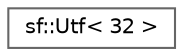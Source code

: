 digraph "Graphical Class Hierarchy"
{
 // INTERACTIVE_SVG=YES
 // LATEX_PDF_SIZE
  bgcolor="transparent";
  edge [fontname=Helvetica,fontsize=10,labelfontname=Helvetica,labelfontsize=10];
  node [fontname=Helvetica,fontsize=10,shape=box,height=0.2,width=0.4];
  rankdir="LR";
  Node0 [id="Node000000",label="sf::Utf\< 32 \>",height=0.2,width=0.4,color="grey40", fillcolor="white", style="filled",URL="$a01949.html",tooltip="Specialization of the Utf template for UTF-32."];
}
